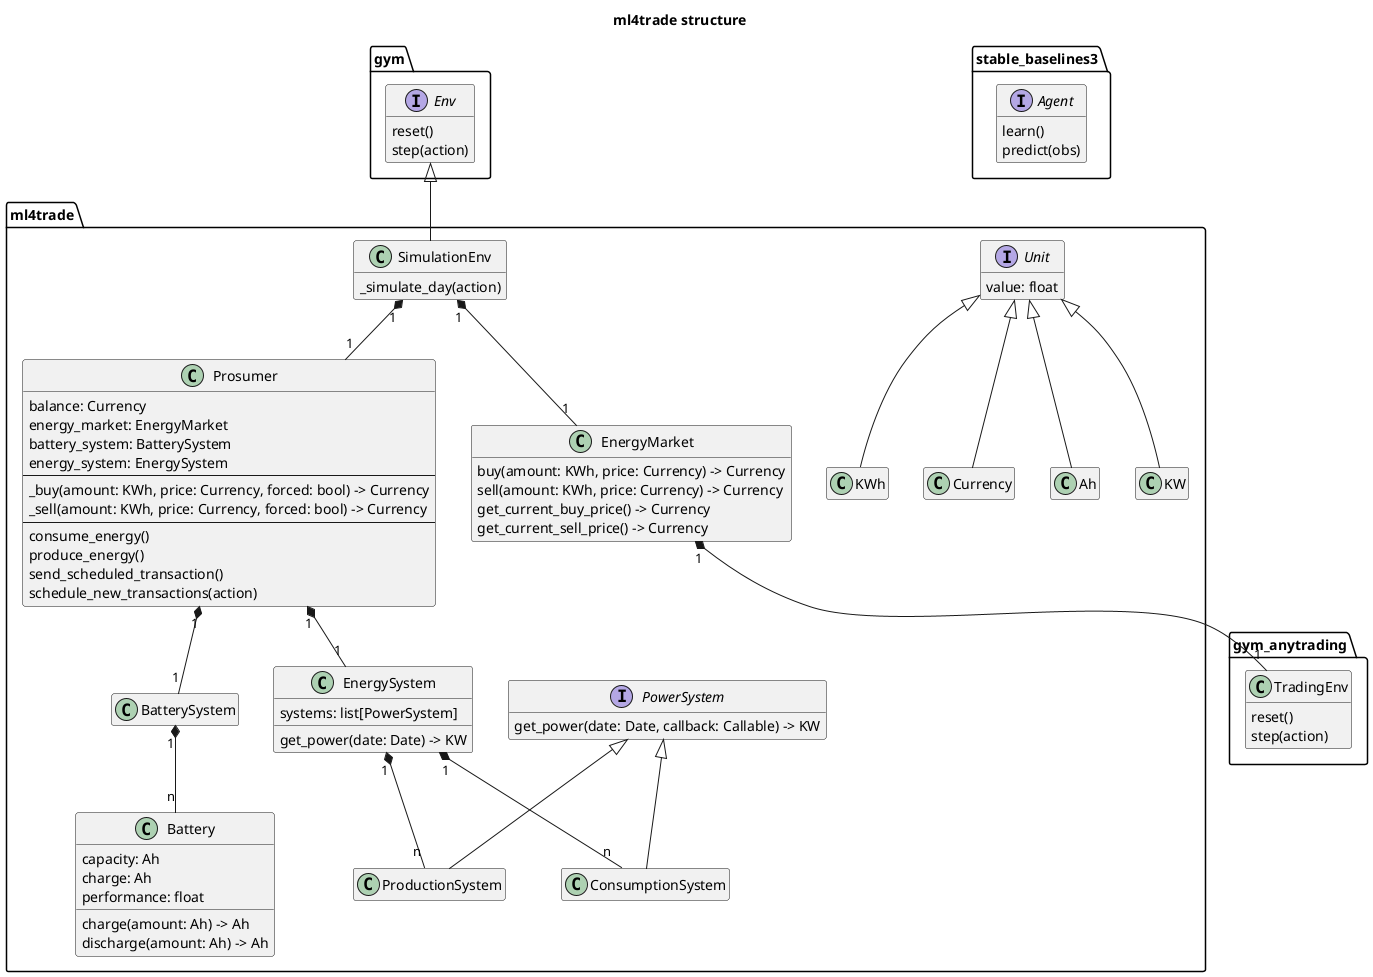 @startuml

hide empty methods
hide empty fields

title ml4trade structure

interface gym.Env {
  reset()
  step(action)
}

class gym_anytrading.TradingEnv {
  reset()
  step(action)
}

interface ml4trade.Unit {
  value: float
}
class ml4trade.Ah
class ml4trade.KW
class ml4trade.KWh
class ml4trade.Currency

class ml4trade.SimulationEnv {
  _simulate_day(action)
}

class ml4trade.EnergyMarket {
  buy(amount: KWh, price: Currency) -> Currency
  sell(amount: KWh, price: Currency) -> Currency
  get_current_buy_price() -> Currency
  get_current_sell_price() -> Currency
}

class ml4trade.Prosumer {
  balance: Currency
  energy_market: EnergyMarket
  battery_system: BatterySystem
  energy_system: EnergySystem
  ---
  _buy(amount: KWh, price: Currency, forced: bool) -> Currency
  _sell(amount: KWh, price: Currency, forced: bool) -> Currency
  ---
  consume_energy()
  produce_energy()
  send_scheduled_transaction()
  schedule_new_transactions(action)
}

class ml4trade.BatterySystem

class ml4trade.EnergySystem {
  systems: list[PowerSystem]

  get_power(date: Date) -> KW
}

interface ml4trade.PowerSystem {
  get_power(date: Date, callback: Callable) -> KW
}
class ml4trade.ProductionSystem
class ml4trade.ConsumptionSystem

class ml4trade.Battery {
  capacity: Ah
  charge: Ah
  performance: float
  
  charge(amount: Ah) -> Ah
  discharge(amount: Ah) -> Ah
}

interface stable_baselines3.Agent {
  learn()
  predict(obs)
}

ml4trade.Unit <|-- ml4trade.Ah
ml4trade.Unit <|-- ml4trade.KW
ml4trade.Unit <|-- ml4trade.KWh
ml4trade.Unit <|-- ml4trade.Currency

gym.Env <|-- ml4trade.SimulationEnv
ml4trade.SimulationEnv "1" *-- "1" ml4trade.EnergyMarket
ml4trade.SimulationEnv "1" *-- "1" ml4trade.Prosumer
ml4trade.EnergyMarket "1" *-- "1" gym_anytrading.TradingEnv
ml4trade.BatterySystem "1" *-- "n" ml4trade.Battery
ml4trade.Prosumer "1" *-- "1" ml4trade.BatterySystem
ml4trade.Prosumer "1" *-- "1" ml4trade.EnergySystem 
ml4trade.PowerSystem <|-- ml4trade.ProductionSystem
ml4trade.PowerSystem <|-- ml4trade.ConsumptionSystem
ml4trade.EnergySystem "1" *-- "n" ml4trade.ProductionSystem
ml4trade.EnergySystem "1" *-- "n" ml4trade.ConsumptionSystem

@enduml

